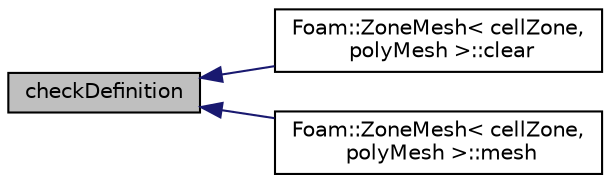 digraph "checkDefinition"
{
  bgcolor="transparent";
  edge [fontname="Helvetica",fontsize="10",labelfontname="Helvetica",labelfontsize="10"];
  node [fontname="Helvetica",fontsize="10",shape=record];
  rankdir="LR";
  Node2108 [label="checkDefinition",height=0.2,width=0.4,color="black", fillcolor="grey75", style="filled", fontcolor="black"];
  Node2108 -> Node2109 [dir="back",color="midnightblue",fontsize="10",style="solid",fontname="Helvetica"];
  Node2109 [label="Foam::ZoneMesh\< cellZone,\l polyMesh \>::clear",height=0.2,width=0.4,color="black",URL="$a28677.html#ac8bb3912a3ce86b15842e79d0b421204",tooltip="Clear the zones. "];
  Node2108 -> Node2110 [dir="back",color="midnightblue",fontsize="10",style="solid",fontname="Helvetica"];
  Node2110 [label="Foam::ZoneMesh\< cellZone,\l polyMesh \>::mesh",height=0.2,width=0.4,color="black",URL="$a28677.html#ac41d1bc48208a47ffceb25d417eea442",tooltip="Return the mesh reference. "];
}
